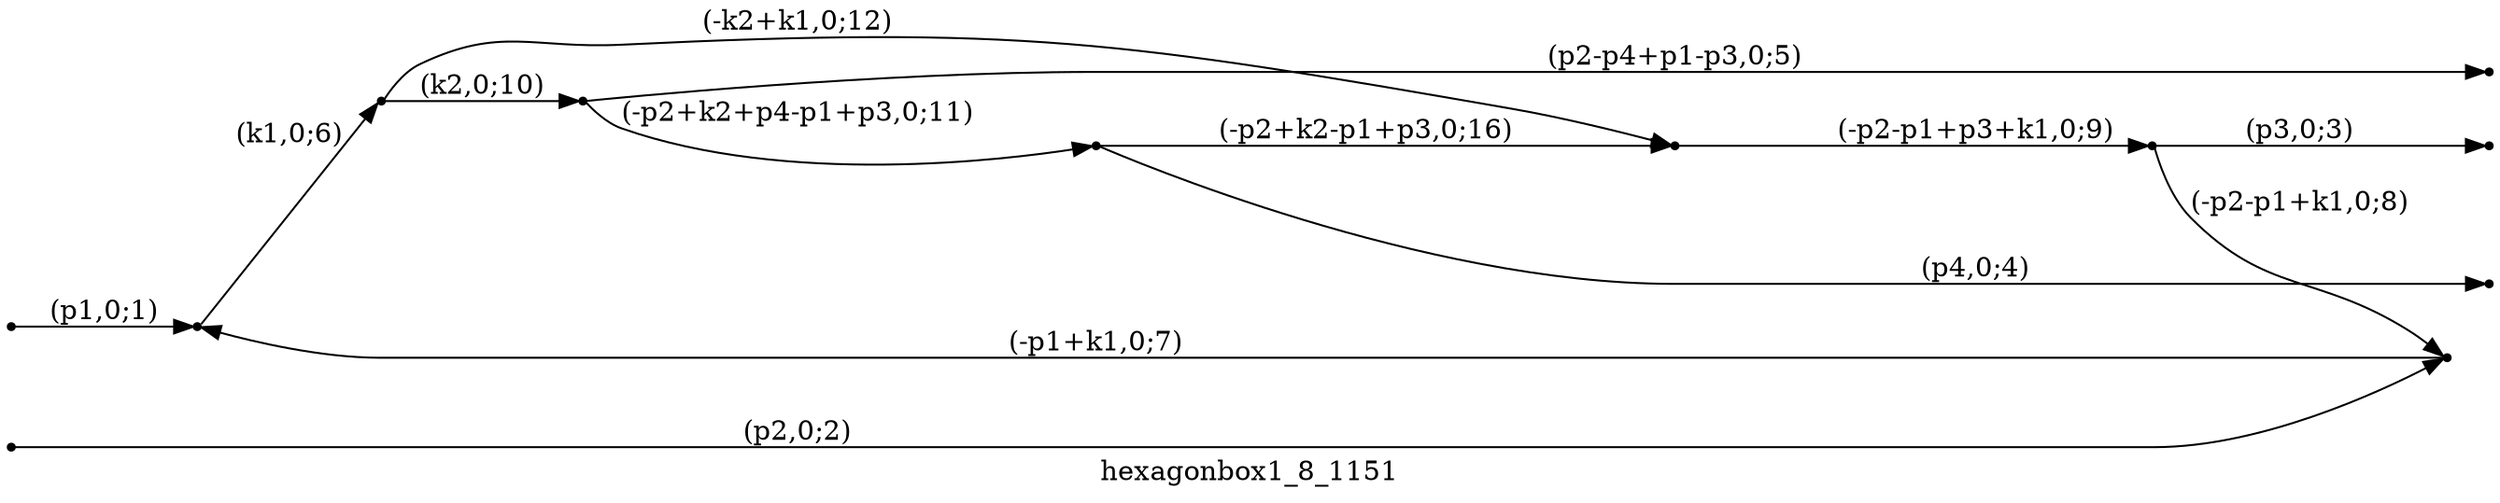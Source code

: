 digraph hexagonbox1_8_1151 {
  label="hexagonbox1_8_1151";
  rankdir="LR";
  subgraph edges {
    -1 -> 2 [label="(p1,0;1)"];
    -2 -> 3 [label="(p2,0;2)"];
    4 -> -3 [label="(p3,0;3)"];
    7 -> -4 [label="(p4,0;4)"];
    1 -> -5 [label="(p2-p4+p1-p3,0;5)"];
    2 -> 5 [label="(k1,0;6)"];
    3 -> 2 [label="(-p1+k1,0;7)"];
    4 -> 3 [label="(-p2-p1+k1,0;8)"];
    6 -> 4 [label="(-p2-p1+p3+k1,0;9)"];
    5 -> 1 [label="(k2,0;10)"];
    1 -> 7 [label="(-p2+k2+p4-p1+p3,0;11)"];
    5 -> 6 [label="(-k2+k1,0;12)"];
    7 -> 6 [label="(-p2+k2-p1+p3,0;16)"];
  }
  subgraph incoming { rank="source"; -1; -2; }
  subgraph outgoing { rank="sink"; -3; -4; -5; }
-5 [shape=point];
-4 [shape=point];
-3 [shape=point];
-2 [shape=point];
-1 [shape=point];
1 [shape=point];
2 [shape=point];
3 [shape=point];
4 [shape=point];
5 [shape=point];
6 [shape=point];
7 [shape=point];
}

